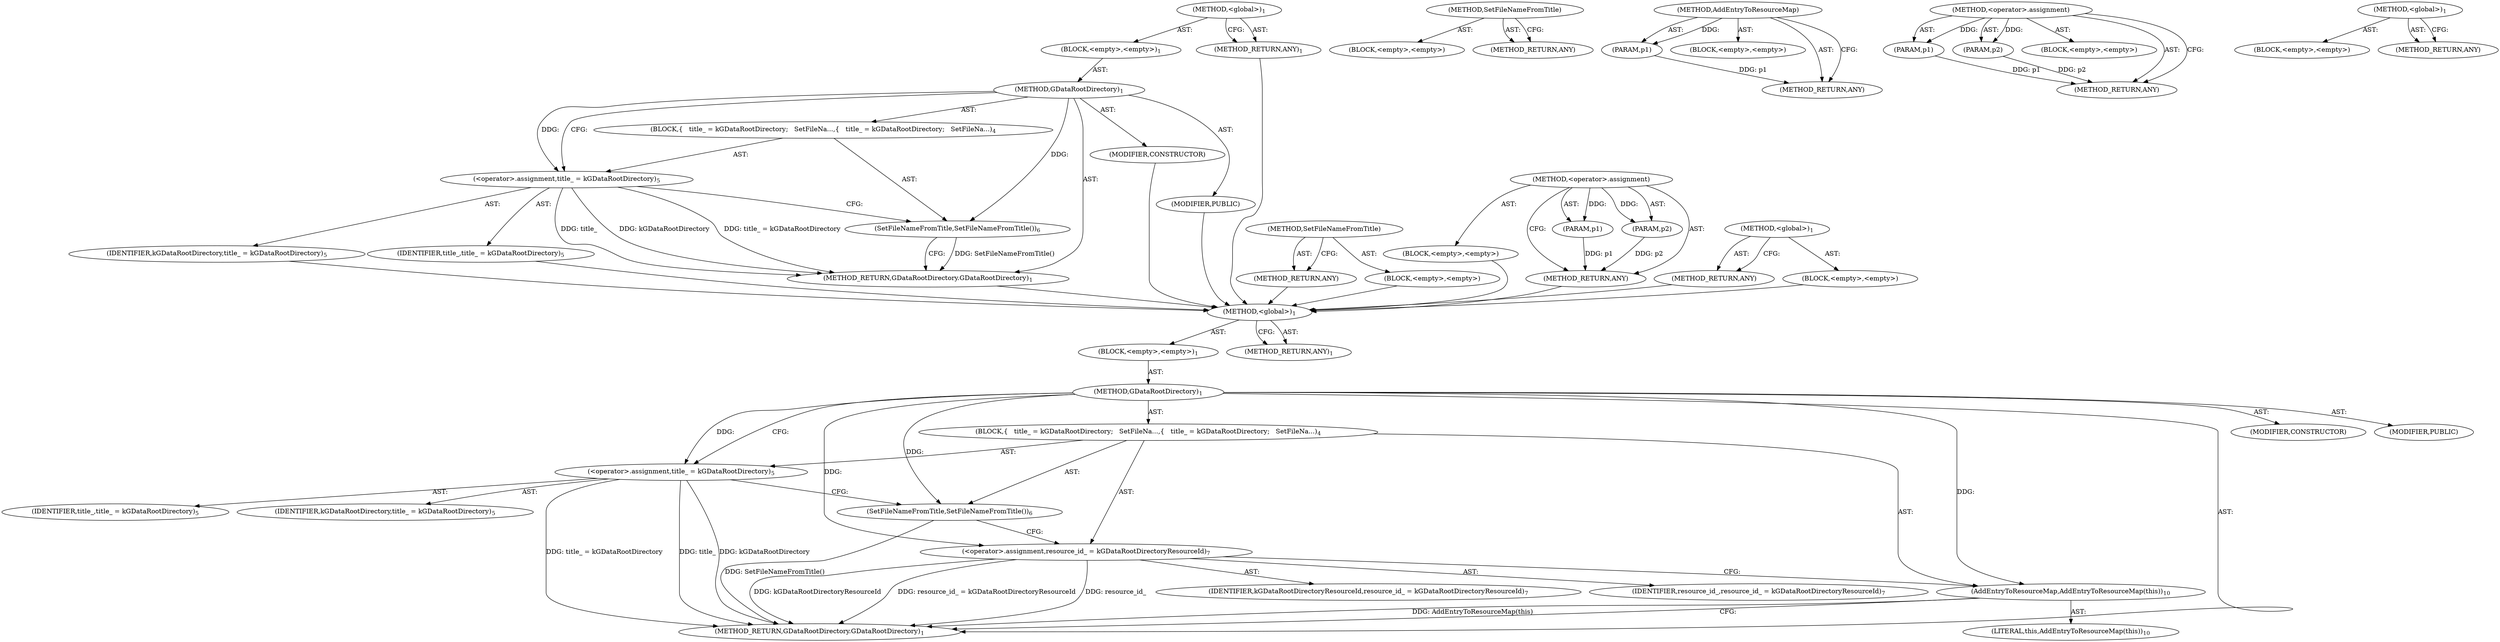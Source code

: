digraph "&lt;global&gt;" {
vulnerable_6 [label=<(METHOD,&lt;global&gt;)<SUB>1</SUB>>];
vulnerable_7 [label=<(BLOCK,&lt;empty&gt;,&lt;empty&gt;)<SUB>1</SUB>>];
vulnerable_8 [label=<(METHOD,GDataRootDirectory)<SUB>1</SUB>>];
vulnerable_9 [label=<(BLOCK,{
   title_ = kGDataRootDirectory;
   SetFileNa...,{
   title_ = kGDataRootDirectory;
   SetFileNa...)<SUB>4</SUB>>];
vulnerable_10 [label=<(&lt;operator&gt;.assignment,title_ = kGDataRootDirectory)<SUB>5</SUB>>];
vulnerable_11 [label=<(IDENTIFIER,title_,title_ = kGDataRootDirectory)<SUB>5</SUB>>];
vulnerable_12 [label=<(IDENTIFIER,kGDataRootDirectory,title_ = kGDataRootDirectory)<SUB>5</SUB>>];
vulnerable_13 [label=<(SetFileNameFromTitle,SetFileNameFromTitle())<SUB>6</SUB>>];
vulnerable_14 [label=<(MODIFIER,CONSTRUCTOR)>];
vulnerable_15 [label=<(MODIFIER,PUBLIC)>];
vulnerable_16 [label=<(METHOD_RETURN,GDataRootDirectory.GDataRootDirectory)<SUB>1</SUB>>];
vulnerable_18 [label=<(METHOD_RETURN,ANY)<SUB>1</SUB>>];
vulnerable_38 [label=<(METHOD,SetFileNameFromTitle)>];
vulnerable_39 [label=<(BLOCK,&lt;empty&gt;,&lt;empty&gt;)>];
vulnerable_40 [label=<(METHOD_RETURN,ANY)>];
vulnerable_33 [label=<(METHOD,&lt;operator&gt;.assignment)>];
vulnerable_34 [label=<(PARAM,p1)>];
vulnerable_35 [label=<(PARAM,p2)>];
vulnerable_36 [label=<(BLOCK,&lt;empty&gt;,&lt;empty&gt;)>];
vulnerable_37 [label=<(METHOD_RETURN,ANY)>];
vulnerable_27 [label=<(METHOD,&lt;global&gt;)<SUB>1</SUB>>];
vulnerable_28 [label=<(BLOCK,&lt;empty&gt;,&lt;empty&gt;)>];
vulnerable_29 [label=<(METHOD_RETURN,ANY)>];
fixed_6 [label=<(METHOD,&lt;global&gt;)<SUB>1</SUB>>];
fixed_7 [label=<(BLOCK,&lt;empty&gt;,&lt;empty&gt;)<SUB>1</SUB>>];
fixed_8 [label=<(METHOD,GDataRootDirectory)<SUB>1</SUB>>];
fixed_9 [label=<(BLOCK,{
   title_ = kGDataRootDirectory;
   SetFileNa...,{
   title_ = kGDataRootDirectory;
   SetFileNa...)<SUB>4</SUB>>];
fixed_10 [label=<(&lt;operator&gt;.assignment,title_ = kGDataRootDirectory)<SUB>5</SUB>>];
fixed_11 [label=<(IDENTIFIER,title_,title_ = kGDataRootDirectory)<SUB>5</SUB>>];
fixed_12 [label=<(IDENTIFIER,kGDataRootDirectory,title_ = kGDataRootDirectory)<SUB>5</SUB>>];
fixed_13 [label=<(SetFileNameFromTitle,SetFileNameFromTitle())<SUB>6</SUB>>];
fixed_14 [label=<(&lt;operator&gt;.assignment,resource_id_ = kGDataRootDirectoryResourceId)<SUB>7</SUB>>];
fixed_15 [label=<(IDENTIFIER,resource_id_,resource_id_ = kGDataRootDirectoryResourceId)<SUB>7</SUB>>];
fixed_16 [label=<(IDENTIFIER,kGDataRootDirectoryResourceId,resource_id_ = kGDataRootDirectoryResourceId)<SUB>7</SUB>>];
fixed_17 [label=<(AddEntryToResourceMap,AddEntryToResourceMap(this))<SUB>10</SUB>>];
fixed_18 [label=<(LITERAL,this,AddEntryToResourceMap(this))<SUB>10</SUB>>];
fixed_19 [label=<(MODIFIER,CONSTRUCTOR)>];
fixed_20 [label=<(MODIFIER,PUBLIC)>];
fixed_21 [label=<(METHOD_RETURN,GDataRootDirectory.GDataRootDirectory)<SUB>1</SUB>>];
fixed_23 [label=<(METHOD_RETURN,ANY)<SUB>1</SUB>>];
fixed_43 [label=<(METHOD,SetFileNameFromTitle)>];
fixed_44 [label=<(BLOCK,&lt;empty&gt;,&lt;empty&gt;)>];
fixed_45 [label=<(METHOD_RETURN,ANY)>];
fixed_46 [label=<(METHOD,AddEntryToResourceMap)>];
fixed_47 [label=<(PARAM,p1)>];
fixed_48 [label=<(BLOCK,&lt;empty&gt;,&lt;empty&gt;)>];
fixed_49 [label=<(METHOD_RETURN,ANY)>];
fixed_38 [label=<(METHOD,&lt;operator&gt;.assignment)>];
fixed_39 [label=<(PARAM,p1)>];
fixed_40 [label=<(PARAM,p2)>];
fixed_41 [label=<(BLOCK,&lt;empty&gt;,&lt;empty&gt;)>];
fixed_42 [label=<(METHOD_RETURN,ANY)>];
fixed_32 [label=<(METHOD,&lt;global&gt;)<SUB>1</SUB>>];
fixed_33 [label=<(BLOCK,&lt;empty&gt;,&lt;empty&gt;)>];
fixed_34 [label=<(METHOD_RETURN,ANY)>];
vulnerable_6 -> vulnerable_7  [key=0, label="AST: "];
vulnerable_6 -> vulnerable_18  [key=0, label="AST: "];
vulnerable_6 -> vulnerable_18  [key=1, label="CFG: "];
vulnerable_7 -> vulnerable_8  [key=0, label="AST: "];
vulnerable_8 -> vulnerable_9  [key=0, label="AST: "];
vulnerable_8 -> vulnerable_14  [key=0, label="AST: "];
vulnerable_8 -> vulnerable_15  [key=0, label="AST: "];
vulnerable_8 -> vulnerable_16  [key=0, label="AST: "];
vulnerable_8 -> vulnerable_10  [key=0, label="CFG: "];
vulnerable_8 -> vulnerable_10  [key=1, label="DDG: "];
vulnerable_8 -> vulnerable_13  [key=0, label="DDG: "];
vulnerable_9 -> vulnerable_10  [key=0, label="AST: "];
vulnerable_9 -> vulnerable_13  [key=0, label="AST: "];
vulnerable_10 -> vulnerable_11  [key=0, label="AST: "];
vulnerable_10 -> vulnerable_12  [key=0, label="AST: "];
vulnerable_10 -> vulnerable_13  [key=0, label="CFG: "];
vulnerable_10 -> vulnerable_16  [key=0, label="DDG: kGDataRootDirectory"];
vulnerable_10 -> vulnerable_16  [key=1, label="DDG: title_ = kGDataRootDirectory"];
vulnerable_10 -> vulnerable_16  [key=2, label="DDG: title_"];
vulnerable_11 -> fixed_6  [key=0];
vulnerable_12 -> fixed_6  [key=0];
vulnerable_13 -> vulnerable_16  [key=0, label="CFG: "];
vulnerable_13 -> vulnerable_16  [key=1, label="DDG: SetFileNameFromTitle()"];
vulnerable_14 -> fixed_6  [key=0];
vulnerable_15 -> fixed_6  [key=0];
vulnerable_16 -> fixed_6  [key=0];
vulnerable_18 -> fixed_6  [key=0];
vulnerable_38 -> vulnerable_39  [key=0, label="AST: "];
vulnerable_38 -> vulnerable_40  [key=0, label="AST: "];
vulnerable_38 -> vulnerable_40  [key=1, label="CFG: "];
vulnerable_39 -> fixed_6  [key=0];
vulnerable_40 -> fixed_6  [key=0];
vulnerable_33 -> vulnerable_34  [key=0, label="AST: "];
vulnerable_33 -> vulnerable_34  [key=1, label="DDG: "];
vulnerable_33 -> vulnerable_36  [key=0, label="AST: "];
vulnerable_33 -> vulnerable_35  [key=0, label="AST: "];
vulnerable_33 -> vulnerable_35  [key=1, label="DDG: "];
vulnerable_33 -> vulnerable_37  [key=0, label="AST: "];
vulnerable_33 -> vulnerable_37  [key=1, label="CFG: "];
vulnerable_34 -> vulnerable_37  [key=0, label="DDG: p1"];
vulnerable_35 -> vulnerable_37  [key=0, label="DDG: p2"];
vulnerable_36 -> fixed_6  [key=0];
vulnerable_37 -> fixed_6  [key=0];
vulnerable_27 -> vulnerable_28  [key=0, label="AST: "];
vulnerable_27 -> vulnerable_29  [key=0, label="AST: "];
vulnerable_27 -> vulnerable_29  [key=1, label="CFG: "];
vulnerable_28 -> fixed_6  [key=0];
vulnerable_29 -> fixed_6  [key=0];
fixed_6 -> fixed_7  [key=0, label="AST: "];
fixed_6 -> fixed_23  [key=0, label="AST: "];
fixed_6 -> fixed_23  [key=1, label="CFG: "];
fixed_7 -> fixed_8  [key=0, label="AST: "];
fixed_8 -> fixed_9  [key=0, label="AST: "];
fixed_8 -> fixed_19  [key=0, label="AST: "];
fixed_8 -> fixed_20  [key=0, label="AST: "];
fixed_8 -> fixed_21  [key=0, label="AST: "];
fixed_8 -> fixed_10  [key=0, label="CFG: "];
fixed_8 -> fixed_10  [key=1, label="DDG: "];
fixed_8 -> fixed_13  [key=0, label="DDG: "];
fixed_8 -> fixed_14  [key=0, label="DDG: "];
fixed_8 -> fixed_17  [key=0, label="DDG: "];
fixed_9 -> fixed_10  [key=0, label="AST: "];
fixed_9 -> fixed_13  [key=0, label="AST: "];
fixed_9 -> fixed_14  [key=0, label="AST: "];
fixed_9 -> fixed_17  [key=0, label="AST: "];
fixed_10 -> fixed_11  [key=0, label="AST: "];
fixed_10 -> fixed_12  [key=0, label="AST: "];
fixed_10 -> fixed_13  [key=0, label="CFG: "];
fixed_10 -> fixed_21  [key=0, label="DDG: kGDataRootDirectory"];
fixed_10 -> fixed_21  [key=1, label="DDG: title_ = kGDataRootDirectory"];
fixed_10 -> fixed_21  [key=2, label="DDG: title_"];
fixed_13 -> fixed_14  [key=0, label="CFG: "];
fixed_13 -> fixed_21  [key=0, label="DDG: SetFileNameFromTitle()"];
fixed_14 -> fixed_15  [key=0, label="AST: "];
fixed_14 -> fixed_16  [key=0, label="AST: "];
fixed_14 -> fixed_17  [key=0, label="CFG: "];
fixed_14 -> fixed_21  [key=0, label="DDG: kGDataRootDirectoryResourceId"];
fixed_14 -> fixed_21  [key=1, label="DDG: resource_id_ = kGDataRootDirectoryResourceId"];
fixed_14 -> fixed_21  [key=2, label="DDG: resource_id_"];
fixed_17 -> fixed_18  [key=0, label="AST: "];
fixed_17 -> fixed_21  [key=0, label="CFG: "];
fixed_17 -> fixed_21  [key=1, label="DDG: AddEntryToResourceMap(this)"];
fixed_43 -> fixed_44  [key=0, label="AST: "];
fixed_43 -> fixed_45  [key=0, label="AST: "];
fixed_43 -> fixed_45  [key=1, label="CFG: "];
fixed_46 -> fixed_47  [key=0, label="AST: "];
fixed_46 -> fixed_47  [key=1, label="DDG: "];
fixed_46 -> fixed_48  [key=0, label="AST: "];
fixed_46 -> fixed_49  [key=0, label="AST: "];
fixed_46 -> fixed_49  [key=1, label="CFG: "];
fixed_47 -> fixed_49  [key=0, label="DDG: p1"];
fixed_38 -> fixed_39  [key=0, label="AST: "];
fixed_38 -> fixed_39  [key=1, label="DDG: "];
fixed_38 -> fixed_41  [key=0, label="AST: "];
fixed_38 -> fixed_40  [key=0, label="AST: "];
fixed_38 -> fixed_40  [key=1, label="DDG: "];
fixed_38 -> fixed_42  [key=0, label="AST: "];
fixed_38 -> fixed_42  [key=1, label="CFG: "];
fixed_39 -> fixed_42  [key=0, label="DDG: p1"];
fixed_40 -> fixed_42  [key=0, label="DDG: p2"];
fixed_32 -> fixed_33  [key=0, label="AST: "];
fixed_32 -> fixed_34  [key=0, label="AST: "];
fixed_32 -> fixed_34  [key=1, label="CFG: "];
}
